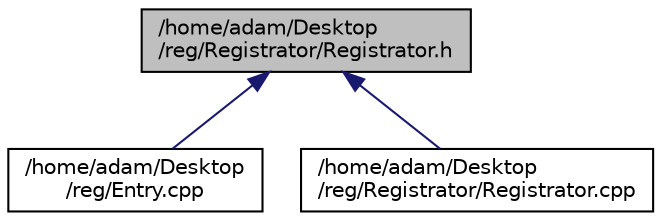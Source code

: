 digraph "/home/adam/Desktop/reg/Registrator/Registrator.h"
{
  edge [fontname="Helvetica",fontsize="10",labelfontname="Helvetica",labelfontsize="10"];
  node [fontname="Helvetica",fontsize="10",shape=record];
  Node38 [label="/home/adam/Desktop\l/reg/Registrator/Registrator.h",height=0.2,width=0.4,color="black", fillcolor="grey75", style="filled", fontcolor="black"];
  Node38 -> Node39 [dir="back",color="midnightblue",fontsize="10",style="solid"];
  Node39 [label="/home/adam/Desktop\l/reg/Entry.cpp",height=0.2,width=0.4,color="black", fillcolor="white", style="filled",URL="$_entry_8cpp.html"];
  Node38 -> Node40 [dir="back",color="midnightblue",fontsize="10",style="solid"];
  Node40 [label="/home/adam/Desktop\l/reg/Registrator/Registrator.cpp",height=0.2,width=0.4,color="black", fillcolor="white", style="filled",URL="$_registrator_8cpp.html"];
}
